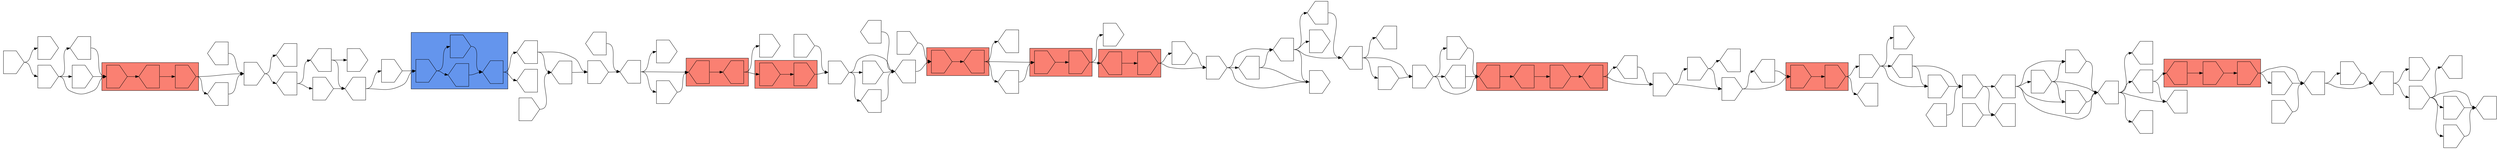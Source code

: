 digraph asm {
	rotate=90;
	edge [headport=n,tailport=s];
subgraph cluster_C20134_1439_11751_12169 {
	20134 [label="",height=1,width=1,shape=house];
	1439 [label="",height=1,width=1,shape=house];
	11751 [label="",height=1,width=1,shape=invhouse];
	12169 [label="",height=1,width=1,shape=house];
	style=filled;
	fillcolor=salmon;
}
subgraph cluster_C20619_19759 {
	20619 [label="",height=1,width=1,shape=invhouse];
	19759 [label="",height=1,width=1,shape=invhouse];
	style=filled;
	fillcolor=salmon;
}
subgraph cluster_C9012_19017_9799 {
	9012 [label="",height=1,width=1,shape=house];
	19017 [label="",height=1,width=1,shape=invhouse];
	9799 [label="",height=1,width=1,shape=invhouse];
	style=filled;
	fillcolor=salmon;
}
subgraph cluster_C10943_12876 {
	10943 [label="",height=1,width=1,shape=house];
	12876 [label="",height=1,width=1,shape=invhouse];
	style=filled;
	fillcolor=salmon;
}
subgraph cluster_C11246_1297 {
	11246 [label="",height=1,width=1,shape=invhouse];
	1297 [label="",height=1,width=1,shape=invhouse];
	style=filled;
	fillcolor=salmon;
}
subgraph cluster_C9610_2896 {
	9610 [label="",height=1,width=1,shape=invhouse];
	2896 [label="",height=1,width=1,shape=house];
	style=filled;
	fillcolor=salmon;
}
subgraph cluster_C9974_12338 {
	9974 [label="",height=1,width=1,shape=invhouse];
	12338 [label="",height=1,width=1,shape=invhouse];
	style=filled;
	fillcolor=salmon;
}
subgraph cluster_C4123_6527 {
	4123 [label="",height=1,width=1,shape=house];
	6527 [label="",height=1,width=1,shape=house];
	style=filled;
	fillcolor=salmon;
}
subgraph cluster_B4803_5399_6156_3648 {
	4803 [label="",height=1,width=1,shape=invhouse];
	5399 [label="",height=1,width=1,shape=house];
	6156 [label="",height=1,width=1,shape=invhouse];
	3648 [label="",height=1,width=1,shape=house];
	style=filled;
	fillcolor=cornflowerblue;
}
subgraph cluster_C19769_15311_4806 {
	19769 [label="",height=1,width=1,shape=invhouse];
	15311 [label="",height=1,width=1,shape=house];
	4806 [label="",height=1,width=1,shape=invhouse];
	style=filled;
	fillcolor=salmon;
}
	4210 [label="",height=1,width=1,shape=invhouse];
	11096 [label="",height=1,width=1,shape=invhouse];
	16249 [label="",height=1,width=1,shape=invhouse];
	15564 [label="",height=1,width=1,shape=house];
	13532 [label="",height=1,width=1,shape=house];
	21189 [label="",height=1,width=1,shape=invhouse];
	6644 [label="",height=1,width=1,shape=house];
	10046 [label="",height=1,width=1,shape=invhouse];
	20122 [label="",height=1,width=1,shape=invhouse];
	5751 [label="",height=1,width=1,shape=house];
	1542 [label="",height=1,width=1,shape=house];
	10168 [label="",height=1,width=1,shape=house];
	10917 [label="",height=1,width=1,shape=house];
	14211 [label="",height=1,width=1,shape=house];
	1927 [label="",height=1,width=1,shape=house];
	136 [label="",height=1,width=1,shape=house];
	3077 [label="",height=1,width=1,shape=invhouse];
	6454 [label="",height=1,width=1,shape=house];
	10594 [label="",height=1,width=1,shape=invhouse];
	11349 [label="",height=1,width=1,shape=invhouse];
	10600 [label="",height=1,width=1,shape=house];
	11061 [label="",height=1,width=1,shape=invhouse];
	9889 [label="",height=1,width=1,shape=invhouse];
	11415 [label="",height=1,width=1,shape=invhouse];
	11421 [label="",height=1,width=1,shape=invhouse];
	18940 [label="",height=1,width=1,shape=house];
	9602 [label="",height=1,width=1,shape=invhouse];
	10657 [label="",height=1,width=1,shape=invhouse];
	15412 [label="",height=1,width=1,shape=invhouse];
	6353 [label="",height=1,width=1,shape=house];
	14365 [label="",height=1,width=1,shape=invhouse];
	7931 [label="",height=1,width=1,shape=house];
	14610 [label="",height=1,width=1,shape=invhouse];
	18492 [label="",height=1,width=1,shape=house];
	13943 [label="",height=1,width=1,shape=house];
	6211 [label="",height=1,width=1,shape=invhouse];
	13262 [label="",height=1,width=1,shape=house];
	13292 [label="",height=1,width=1,shape=invhouse];
	1574 [label="",height=1,width=1,shape=house];
	14691 [label="",height=1,width=1,shape=invhouse];
	15407 [label="",height=1,width=1,shape=house];
	3500 [label="",height=1,width=1,shape=house];
	6858 [label="",height=1,width=1,shape=invhouse];
	4813 [label="",height=1,width=1,shape=invhouse];
	17573 [label="",height=1,width=1,shape=house];
	16123 [label="",height=1,width=1,shape=invhouse];
	10955 [label="",height=1,width=1,shape=invhouse];
	9690 [label="",height=1,width=1,shape=house];
	15653 [label="",height=1,width=1,shape=house];
	1672 [label="",height=1,width=1,shape=house];
	13717 [label="",height=1,width=1,shape=house];
	20887 [label="",height=1,width=1,shape=invhouse];
	14861 [label="",height=1,width=1,shape=invhouse];
	7400 [label="",height=1,width=1,shape=invhouse];
	147 [label="",height=1,width=1,shape=house];
	7618 [label="",height=1,width=1,shape=invhouse];
	16157 [label="",height=1,width=1,shape=invhouse];
	5310 [label="",height=1,width=1,shape=invhouse];
	1984 [label="",height=1,width=1,shape=house];
	11594 [label="",height=1,width=1,shape=house];
	7377 [label="",height=1,width=1,shape=invhouse];
	6143 [label="",height=1,width=1,shape=house];
	1794 [label="",height=1,width=1,shape=house];
	7984 [label="",height=1,width=1,shape=invhouse];
	4385 [label="",height=1,width=1,shape=invhouse];
	2854 [label="",height=1,width=1,shape=house];
	4395 [label="",height=1,width=1,shape=house];
	14032 [label="",height=1,width=1,shape=invhouse];
	4767 [label="",height=1,width=1,shape=invhouse];
	3743 [label="",height=1,width=1,shape=house];
	15259 [label="",height=1,width=1,shape=house];
	10805 [label="",height=1,width=1,shape=invhouse];
	14383 [label="",height=1,width=1,shape=invhouse];
	18161 [label="",height=1,width=1,shape=house];
	15110 [label="",height=1,width=1,shape=invhouse];
	9643 [label="",height=1,width=1,shape=invhouse];
	17668 [label="",height=1,width=1,shape=house];
	14220 [label="",height=1,width=1,shape=house];
	12346 [label="",height=1,width=1,shape=invhouse];
	17242 [label="",height=1,width=1,shape=house];
	18998 [label="",height=1,width=1,shape=invhouse];
	14611 [label="",height=1,width=1,shape=invhouse];
	14612 [label="",height=1,width=1,shape=house];
	20134 -> 1439
	1439 -> 11751
	11751 -> 12169
	12169 -> 4210
	12169 -> 13943
	4210 -> 11096
	4210 -> 16249
	11096 -> 16249
	11096 -> 18492
	16249 -> 15564
	16249 -> 20619
	15564 -> 20619
	20619 -> 19759
	19759 -> 13532
	19759 -> 21189
	21189 -> 6644
	21189 -> 10046
	21189 -> 14610
	6644 -> 10046
	6644 -> 20122
	10046 -> 20122
	20122 -> 5751
	20122 -> 6353
	5751 -> 1542
	5751 -> 9602
	5751 -> 10657
	5751 -> 15412
	1542 -> 10168
	1542 -> 10917
	1542 -> 14211
	1542 -> 18940
	14211 -> 9012
	14211 -> 10917
	9012 -> 19017
	19017 -> 9799
	9799 -> 1927
	9799 -> 11415
	1927 -> 136
	1927 -> 9889
	136 -> 3077
	136 -> 11061
	3077 -> 6454
	3077 -> 10594
	3077 -> 10600
	3077 -> 11349
	10594 -> 6454
	11349 -> 6454
	9889 -> 136
	11415 -> 1927
	11421 -> 1927
	9602 -> 1542
	9602 -> 10657
	9602 -> 15412
	10657 -> 1542
	15412 -> 1542
	14365 -> 6353
	7931 -> 20122
	13943 -> 4210
	6211 -> 13262
	6211 -> 13292
	6211 -> 20134
	13262 -> 20134
	13292 -> 20134
	1574 -> 6211
	1574 -> 14691
	1574 -> 15407
	14691 -> 6211
	3500 -> 1574
	3500 -> 6858
	3500 -> 14611
	3500 -> 14612
	4813 -> 3500
	4813 -> 6858
	4813 -> 17573
	17573 -> 3500
	17573 -> 6858
	12876 -> 4813
	12876 -> 16123
	16123 -> 4813
	10943 -> 12876
	1297 -> 10943
	1297 -> 10955
	11246 -> 1297
	2896 -> 9690
	2896 -> 11246
	2896 -> 15653
	9690 -> 11246
	9610 -> 2896
	1672 -> 9610
	13717 -> 1672
	20887 -> 1672
	20887 -> 13717
	20887 -> 14861
	14861 -> 1672
	12338 -> 20887
	9974 -> 12338
	6527 -> 7400
	6527 -> 9974
	4123 -> 6527
	147 -> 4123
	147 -> 7618
	147 -> 16157
	7618 -> 4123
	5310 -> 147
	1984 -> 5310
	1984 -> 11594
	11594 -> 5310
	7377 -> 11594
	3648 -> 1984
	3648 -> 6143
	5399 -> 3648
	4803 -> 5399
	4803 -> 6156
	6156 -> 3648
	1794 -> 4803
	1794 -> 7984
	7984 -> 4803
	4385 -> 1794
	2854 -> 4385
	2854 -> 4395
	4395 -> 1794
	4395 -> 14032
	4767 -> 2854
	4767 -> 3743
	4806 -> 4767
	4806 -> 15259
	15259 -> 4767
	15311 -> 4806
	19769 -> 15311
	10805 -> 14383
	10805 -> 18161
	10805 -> 19769
	14383 -> 19769
	18161 -> 19769
	15110 -> 9643
	15110 -> 10805
	17668 -> 4767
	14220 -> 147
	12346 -> 20887
	17242 -> 1672
	18998 -> 9610
	14612 -> 1574
}